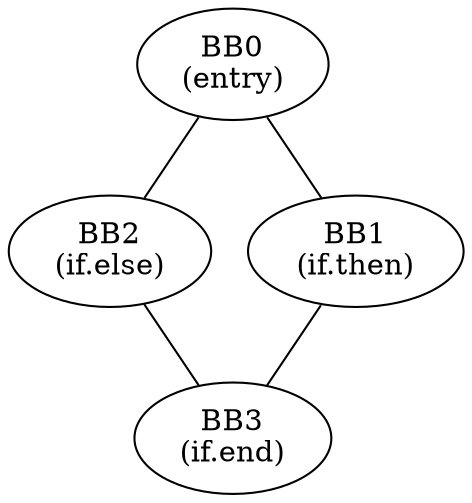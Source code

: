 strict graph "" {
	node [label="\N"];
	entry	[id=0,
		label="BB0
(entry)"];
	"if.else"	[id=2,
		label="BB2
(if.else)"];
	entry -- "if.else";
	"if.then"	[id=1,
		label="BB1
(if.then)"];
	entry -- "if.then";
	"if.end"	[id=3,
		label="BB3
(if.end)"];
	"if.else" -- "if.end";
	"if.then" -- "if.end";
}
